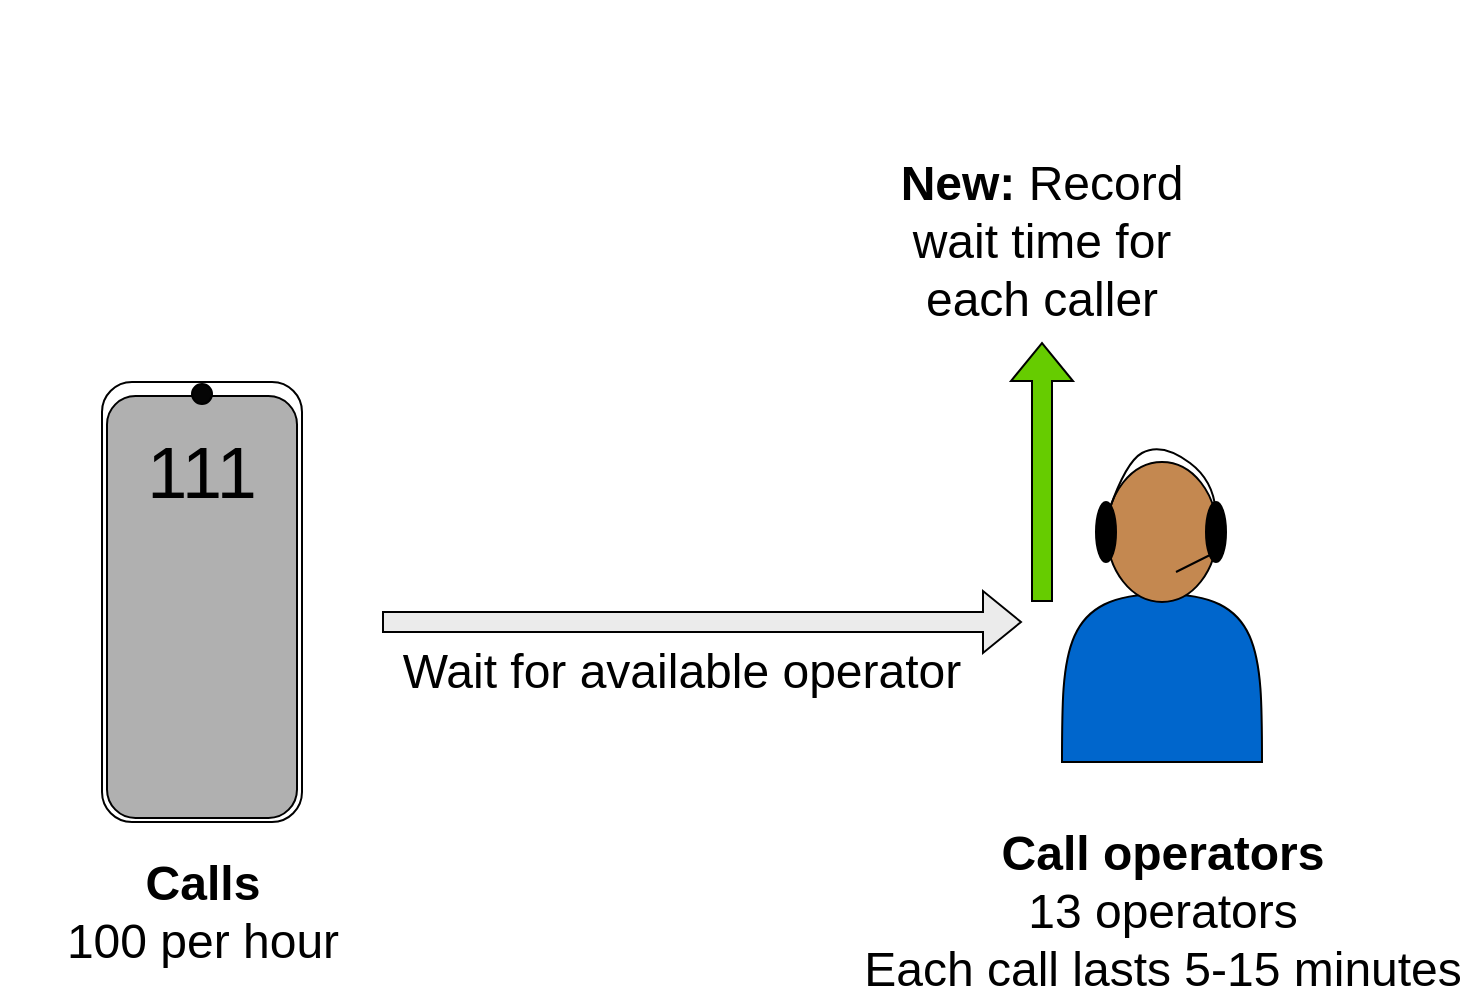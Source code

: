 <mxfile version="24.7.17">
  <diagram name="Page-1" id="NLeWijuplnK_P19Hk09n">
    <mxGraphModel dx="1034" dy="1180" grid="1" gridSize="10" guides="1" tooltips="1" connect="1" arrows="1" fold="1" page="1" pageScale="1" pageWidth="827" pageHeight="1169" math="0" shadow="0">
      <root>
        <mxCell id="0" />
        <mxCell id="1" parent="0" />
        <mxCell id="r9qKXJP48PfzUs8szVPf-1" value="" style="rounded=1;whiteSpace=wrap;html=1;" parent="1" vertex="1">
          <mxGeometry x="50" y="190" width="100" height="220" as="geometry" />
        </mxCell>
        <mxCell id="r9qKXJP48PfzUs8szVPf-2" value="" style="rounded=1;whiteSpace=wrap;html=1;fillColor=#B0B0B0;" parent="1" vertex="1">
          <mxGeometry x="52.5" y="197" width="95" height="211" as="geometry" />
        </mxCell>
        <mxCell id="r9qKXJP48PfzUs8szVPf-3" value="" style="ellipse;whiteSpace=wrap;html=1;aspect=fixed;" parent="1" vertex="1">
          <mxGeometry height="30" as="geometry" />
        </mxCell>
        <mxCell id="r9qKXJP48PfzUs8szVPf-4" value="" style="ellipse;whiteSpace=wrap;html=1;aspect=fixed;fillColor=#050505;" parent="1" vertex="1">
          <mxGeometry x="95" y="191" width="10" height="10" as="geometry" />
        </mxCell>
        <mxCell id="r9qKXJP48PfzUs8szVPf-5" value="&lt;font style=&quot;font-size: 36px;&quot;&gt;111&lt;/font&gt;" style="text;html=1;align=center;verticalAlign=middle;whiteSpace=wrap;rounded=0;" parent="1" vertex="1">
          <mxGeometry x="70" y="220" width="60" height="30" as="geometry" />
        </mxCell>
        <mxCell id="r9qKXJP48PfzUs8szVPf-6" value="&lt;font style=&quot;font-size: 24px;&quot;&gt;&lt;b&gt;Calls&lt;/b&gt;&lt;/font&gt;&lt;div&gt;&lt;font style=&quot;font-size: 24px;&quot;&gt;100 per hour&lt;/font&gt;&lt;/div&gt;" style="text;html=1;align=center;verticalAlign=middle;whiteSpace=wrap;rounded=0;" parent="1" vertex="1">
          <mxGeometry x="19.75" y="440" width="160.5" height="30" as="geometry" />
        </mxCell>
        <mxCell id="r9qKXJP48PfzUs8szVPf-7" value="" style="shape=flexArrow;endArrow=classic;html=1;rounded=0;fillColor=#EBEBEB;" parent="1" edge="1">
          <mxGeometry width="50" height="50" relative="1" as="geometry">
            <mxPoint x="190" y="310" as="sourcePoint" />
            <mxPoint x="510" y="310" as="targetPoint" />
          </mxGeometry>
        </mxCell>
        <mxCell id="r9qKXJP48PfzUs8szVPf-18" value="&lt;span style=&quot;font-size: 24px;&quot;&gt;Wait for available operator&lt;/span&gt;" style="text;html=1;align=center;verticalAlign=middle;whiteSpace=wrap;rounded=0;" parent="1" vertex="1">
          <mxGeometry x="180.25" y="320" width="320" height="30" as="geometry" />
        </mxCell>
        <mxCell id="r9qKXJP48PfzUs8szVPf-19" value="" style="group" parent="1" vertex="1" connectable="0">
          <mxGeometry x="530" y="220" width="100" height="160" as="geometry" />
        </mxCell>
        <mxCell id="r9qKXJP48PfzUs8szVPf-8" value="" style="shape=actor;whiteSpace=wrap;html=1;fillColor=#0066CC;" parent="r9qKXJP48PfzUs8szVPf-19" vertex="1">
          <mxGeometry y="20" width="100" height="140" as="geometry" />
        </mxCell>
        <mxCell id="r9qKXJP48PfzUs8szVPf-11" value="" style="ellipse;whiteSpace=wrap;html=1;rotation=-90;fillColor=#C48850;" parent="r9qKXJP48PfzUs8szVPf-19" vertex="1">
          <mxGeometry x="15" y="17.5" width="70" height="55" as="geometry" />
        </mxCell>
        <mxCell id="r9qKXJP48PfzUs8szVPf-13" value="" style="ellipse;whiteSpace=wrap;html=1;rotation=90;fillColor=#000000;strokeColor=default;" parent="r9qKXJP48PfzUs8szVPf-19" vertex="1">
          <mxGeometry x="7" y="40" width="30" height="10" as="geometry" />
        </mxCell>
        <mxCell id="r9qKXJP48PfzUs8szVPf-14" value="" style="ellipse;whiteSpace=wrap;html=1;rotation=90;fillColor=#000000;" parent="r9qKXJP48PfzUs8szVPf-19" vertex="1">
          <mxGeometry x="62" y="40" width="30" height="10" as="geometry" />
        </mxCell>
        <mxCell id="r9qKXJP48PfzUs8szVPf-16" value="" style="curved=1;endArrow=classic;html=1;rounded=0;entryX=0;entryY=0.5;entryDx=0;entryDy=0;strokeColor=default;" parent="r9qKXJP48PfzUs8szVPf-19" edge="1">
          <mxGeometry width="50" height="50" relative="1" as="geometry">
            <mxPoint x="19.5" y="47" as="sourcePoint" />
            <mxPoint x="76.5" y="47" as="targetPoint" />
            <Array as="points">
              <mxPoint x="30" y="11" />
              <mxPoint x="50" />
              <mxPoint x="78" y="21" />
            </Array>
          </mxGeometry>
        </mxCell>
        <mxCell id="r9qKXJP48PfzUs8szVPf-17" value="" style="endArrow=none;html=1;rounded=0;" parent="r9qKXJP48PfzUs8szVPf-19" edge="1">
          <mxGeometry width="50" height="50" relative="1" as="geometry">
            <mxPoint x="77" y="55" as="sourcePoint" />
            <mxPoint x="57" y="65" as="targetPoint" />
          </mxGeometry>
        </mxCell>
        <mxCell id="r9qKXJP48PfzUs8szVPf-20" value="&lt;span style=&quot;font-size: 24px;&quot;&gt;&lt;b&gt;Call operators&lt;/b&gt;&lt;/span&gt;&lt;div&gt;&lt;span style=&quot;font-size: 24px;&quot;&gt;13 operators&lt;/span&gt;&lt;/div&gt;&lt;div&gt;&lt;span style=&quot;font-size: 24px;&quot;&gt;Each call lasts 5-15 minutes&lt;/span&gt;&lt;/div&gt;" style="text;html=1;align=center;verticalAlign=middle;whiteSpace=wrap;rounded=0;" parent="1" vertex="1">
          <mxGeometry x="427.56" y="440" width="304.87" height="30" as="geometry" />
        </mxCell>
        <mxCell id="r9qKXJP48PfzUs8szVPf-21" value="" style="shape=flexArrow;endArrow=classic;html=1;rounded=0;fillColor=#66CC00;" parent="1" edge="1">
          <mxGeometry width="50" height="50" relative="1" as="geometry">
            <mxPoint x="520" y="300" as="sourcePoint" />
            <mxPoint x="520" y="170" as="targetPoint" />
          </mxGeometry>
        </mxCell>
        <mxCell id="r9qKXJP48PfzUs8szVPf-23" value="&lt;font style=&quot;font-size: 24px;&quot;&gt;&lt;b&gt;New:&amp;nbsp;&lt;/b&gt;Record wait time for each caller&lt;/font&gt;" style="text;html=1;align=center;verticalAlign=middle;whiteSpace=wrap;rounded=0;" parent="1" vertex="1">
          <mxGeometry x="450" y="90" width="140" height="60" as="geometry" />
        </mxCell>
      </root>
    </mxGraphModel>
  </diagram>
</mxfile>
